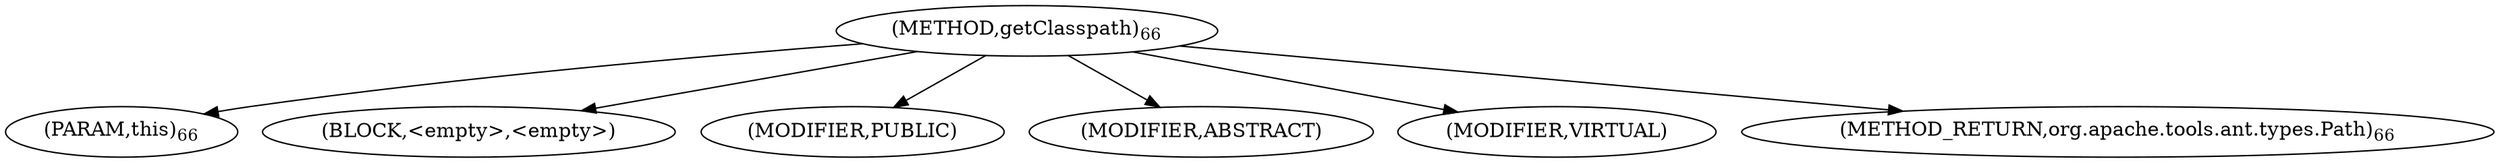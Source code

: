 digraph "getClasspath" {  
"31" [label = <(METHOD,getClasspath)<SUB>66</SUB>> ]
"32" [label = <(PARAM,this)<SUB>66</SUB>> ]
"33" [label = <(BLOCK,&lt;empty&gt;,&lt;empty&gt;)> ]
"34" [label = <(MODIFIER,PUBLIC)> ]
"35" [label = <(MODIFIER,ABSTRACT)> ]
"36" [label = <(MODIFIER,VIRTUAL)> ]
"37" [label = <(METHOD_RETURN,org.apache.tools.ant.types.Path)<SUB>66</SUB>> ]
  "31" -> "32" 
  "31" -> "33" 
  "31" -> "34" 
  "31" -> "35" 
  "31" -> "36" 
  "31" -> "37" 
}
